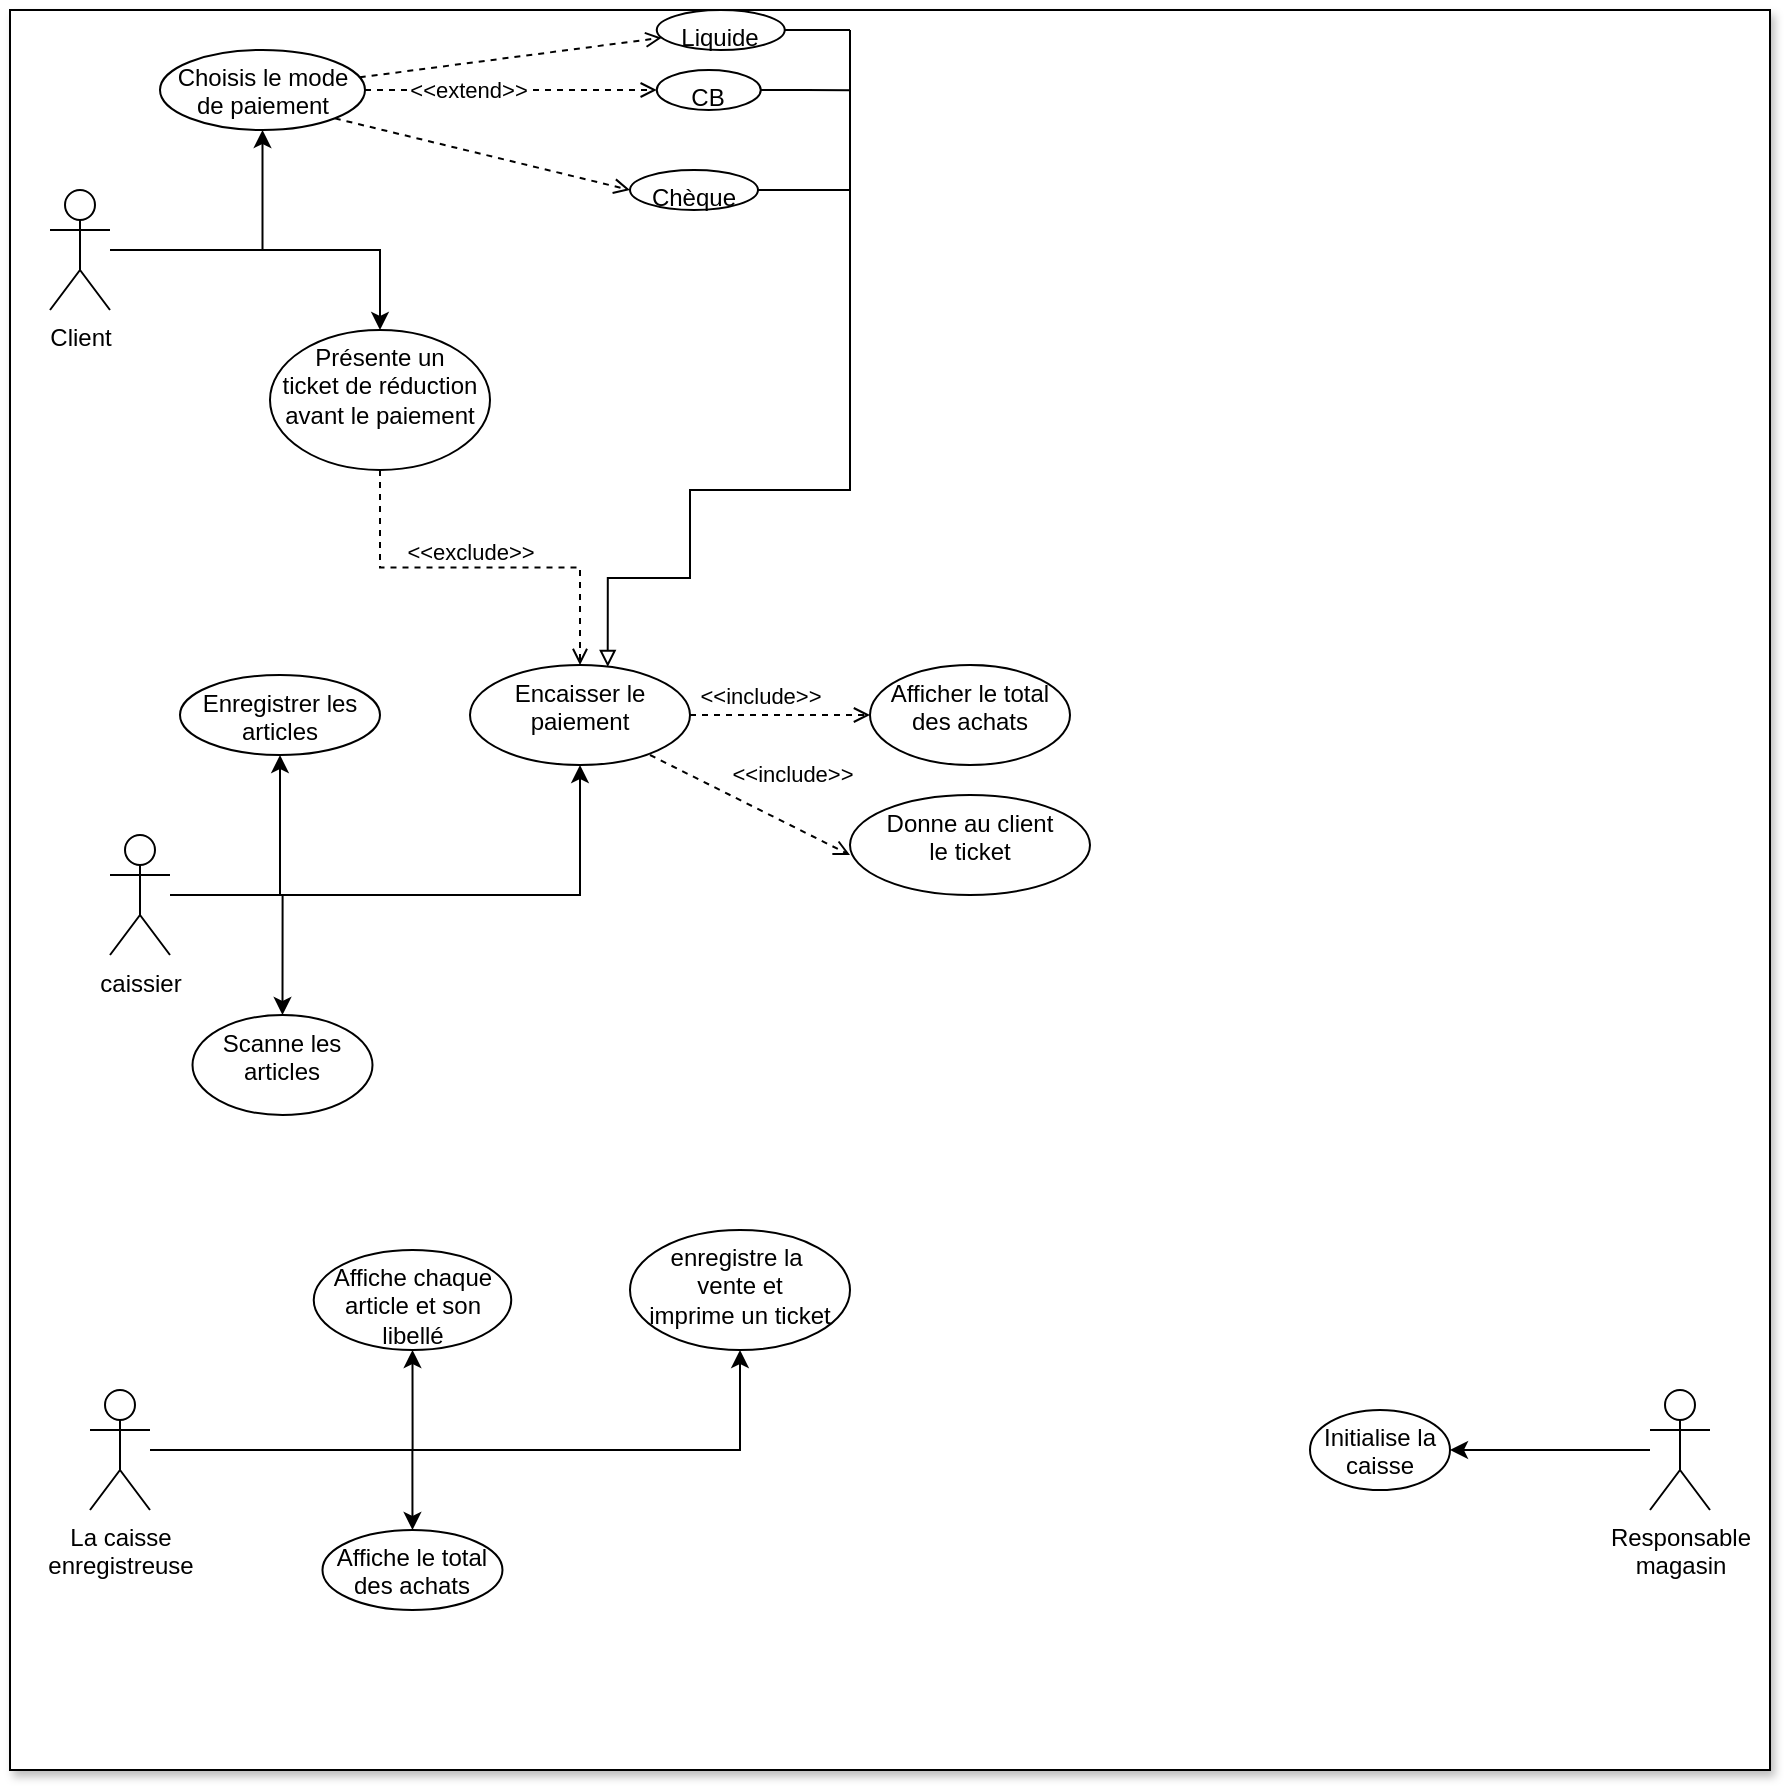 <mxfile version="26.2.2">
  <diagram id="ONeqX1I91gMw-x2O5md7" name="Page-1">
    <mxGraphModel dx="949" dy="912" grid="1" gridSize="10" guides="1" tooltips="1" connect="1" arrows="1" fold="1" page="1" pageScale="1" pageWidth="1920" pageHeight="1200" background="none" math="0" shadow="0">
      <root>
        <mxCell id="0" />
        <mxCell id="1" parent="0" />
        <mxCell id="XJEEyhEzv3lVfwPYbBJf-1" value="" style="whiteSpace=wrap;html=1;aspect=fixed;rounded=0;shadow=1;glass=0;movable=0;resizable=0;rotatable=0;deletable=0;editable=0;locked=1;connectable=0;" vertex="1" parent="1">
          <mxGeometry x="460" y="150" width="880" height="880" as="geometry" />
        </mxCell>
        <mxCell id="XJEEyhEzv3lVfwPYbBJf-21" value="" style="edgeStyle=orthogonalEdgeStyle;rounded=0;orthogonalLoop=1;jettySize=auto;html=1;" edge="1" parent="1" source="XJEEyhEzv3lVfwPYbBJf-2" target="XJEEyhEzv3lVfwPYbBJf-20">
          <mxGeometry relative="1" as="geometry" />
        </mxCell>
        <mxCell id="XJEEyhEzv3lVfwPYbBJf-23" value="" style="edgeStyle=orthogonalEdgeStyle;rounded=0;orthogonalLoop=1;jettySize=auto;html=1;" edge="1" parent="1" source="XJEEyhEzv3lVfwPYbBJf-2" target="XJEEyhEzv3lVfwPYbBJf-22">
          <mxGeometry relative="1" as="geometry" />
        </mxCell>
        <mxCell id="XJEEyhEzv3lVfwPYbBJf-2" value="Client&lt;div&gt;&lt;br&gt;&lt;/div&gt;" style="shape=umlActor;verticalLabelPosition=bottom;verticalAlign=top;html=1;outlineConnect=0;" vertex="1" parent="1">
          <mxGeometry x="480" y="240" width="30" height="60" as="geometry" />
        </mxCell>
        <mxCell id="XJEEyhEzv3lVfwPYbBJf-6" value="" style="edgeStyle=orthogonalEdgeStyle;rounded=0;orthogonalLoop=1;jettySize=auto;html=1;" edge="1" parent="1" source="XJEEyhEzv3lVfwPYbBJf-3" target="XJEEyhEzv3lVfwPYbBJf-5">
          <mxGeometry relative="1" as="geometry" />
        </mxCell>
        <mxCell id="XJEEyhEzv3lVfwPYbBJf-13" value="" style="edgeStyle=orthogonalEdgeStyle;rounded=0;orthogonalLoop=1;jettySize=auto;html=1;" edge="1" parent="1" source="XJEEyhEzv3lVfwPYbBJf-3" target="XJEEyhEzv3lVfwPYbBJf-12">
          <mxGeometry relative="1" as="geometry" />
        </mxCell>
        <mxCell id="XJEEyhEzv3lVfwPYbBJf-36" value="" style="edgeStyle=orthogonalEdgeStyle;rounded=0;orthogonalLoop=1;jettySize=auto;html=1;" edge="1" parent="1" source="XJEEyhEzv3lVfwPYbBJf-3" target="XJEEyhEzv3lVfwPYbBJf-35">
          <mxGeometry relative="1" as="geometry" />
        </mxCell>
        <mxCell id="XJEEyhEzv3lVfwPYbBJf-3" value="caissier" style="shape=umlActor;verticalLabelPosition=bottom;verticalAlign=top;html=1;outlineConnect=0;" vertex="1" parent="1">
          <mxGeometry x="510" y="562.5" width="30" height="60" as="geometry" />
        </mxCell>
        <mxCell id="XJEEyhEzv3lVfwPYbBJf-27" value="" style="edgeStyle=orthogonalEdgeStyle;rounded=0;orthogonalLoop=1;jettySize=auto;html=1;" edge="1" parent="1" source="XJEEyhEzv3lVfwPYbBJf-4" target="XJEEyhEzv3lVfwPYbBJf-26">
          <mxGeometry relative="1" as="geometry" />
        </mxCell>
        <mxCell id="XJEEyhEzv3lVfwPYbBJf-29" value="" style="edgeStyle=orthogonalEdgeStyle;rounded=0;orthogonalLoop=1;jettySize=auto;html=1;" edge="1" parent="1" source="XJEEyhEzv3lVfwPYbBJf-4" target="XJEEyhEzv3lVfwPYbBJf-28">
          <mxGeometry relative="1" as="geometry" />
        </mxCell>
        <mxCell id="XJEEyhEzv3lVfwPYbBJf-31" value="" style="edgeStyle=orthogonalEdgeStyle;rounded=0;orthogonalLoop=1;jettySize=auto;html=1;" edge="1" parent="1" source="XJEEyhEzv3lVfwPYbBJf-4" target="XJEEyhEzv3lVfwPYbBJf-30">
          <mxGeometry relative="1" as="geometry" />
        </mxCell>
        <mxCell id="XJEEyhEzv3lVfwPYbBJf-4" value="La caisse&lt;div&gt;enregistreuse&lt;/div&gt;" style="shape=umlActor;verticalLabelPosition=bottom;verticalAlign=top;html=1;outlineConnect=0;" vertex="1" parent="1">
          <mxGeometry x="500" y="840" width="30" height="60" as="geometry" />
        </mxCell>
        <mxCell id="XJEEyhEzv3lVfwPYbBJf-5" value="Enregistrer les articles" style="ellipse;whiteSpace=wrap;html=1;verticalAlign=top;" vertex="1" parent="1">
          <mxGeometry x="545" y="482.5" width="100" height="40" as="geometry" />
        </mxCell>
        <mxCell id="XJEEyhEzv3lVfwPYbBJf-10" value="Afficher le total des achats" style="ellipse;whiteSpace=wrap;html=1;verticalAlign=top;" vertex="1" parent="1">
          <mxGeometry x="890" y="477.5" width="100" height="50" as="geometry" />
        </mxCell>
        <mxCell id="XJEEyhEzv3lVfwPYbBJf-37" value="" style="edgeStyle=orthogonalEdgeStyle;rounded=0;orthogonalLoop=1;jettySize=auto;html=1;dashed=1;endArrow=open;endFill=0;" edge="1" parent="1" source="XJEEyhEzv3lVfwPYbBJf-12" target="XJEEyhEzv3lVfwPYbBJf-10">
          <mxGeometry relative="1" as="geometry" />
        </mxCell>
        <mxCell id="XJEEyhEzv3lVfwPYbBJf-38" value="&amp;lt;&amp;lt;include&amp;gt;&amp;gt;" style="edgeLabel;html=1;align=center;verticalAlign=middle;resizable=0;points=[];" vertex="1" connectable="0" parent="XJEEyhEzv3lVfwPYbBJf-37">
          <mxGeometry x="-0.235" relative="1" as="geometry">
            <mxPoint y="-10" as="offset" />
          </mxGeometry>
        </mxCell>
        <mxCell id="XJEEyhEzv3lVfwPYbBJf-12" value="Encaisser le paiement" style="ellipse;whiteSpace=wrap;html=1;verticalAlign=top;" vertex="1" parent="1">
          <mxGeometry x="690" y="477.5" width="110" height="50" as="geometry" />
        </mxCell>
        <mxCell id="XJEEyhEzv3lVfwPYbBJf-14" value="&lt;span style=&quot;background-color: transparent; color: light-dark(rgb(0, 0, 0), rgb(255, 255, 255));&quot;&gt;Donne au client&lt;/span&gt;&lt;div&gt;&lt;span style=&quot;background-color: transparent; color: light-dark(rgb(0, 0, 0), rgb(255, 255, 255));&quot;&gt;le ticket&lt;/span&gt;&lt;/div&gt;" style="ellipse;whiteSpace=wrap;html=1;verticalAlign=top;" vertex="1" parent="1">
          <mxGeometry x="880" y="542.5" width="120" height="50" as="geometry" />
        </mxCell>
        <mxCell id="XJEEyhEzv3lVfwPYbBJf-47" value="" style="rounded=0;orthogonalLoop=1;jettySize=auto;html=1;dashed=1;endArrow=open;endFill=0;" edge="1" parent="1" source="XJEEyhEzv3lVfwPYbBJf-20" target="XJEEyhEzv3lVfwPYbBJf-46">
          <mxGeometry relative="1" as="geometry" />
        </mxCell>
        <mxCell id="XJEEyhEzv3lVfwPYbBJf-51" value="" style="rounded=0;orthogonalLoop=1;jettySize=auto;html=1;dashed=1;endArrow=open;endFill=0;" edge="1" parent="1" source="XJEEyhEzv3lVfwPYbBJf-20" target="XJEEyhEzv3lVfwPYbBJf-50">
          <mxGeometry relative="1" as="geometry" />
        </mxCell>
        <mxCell id="XJEEyhEzv3lVfwPYbBJf-56" value="&amp;lt;&amp;lt;extend&amp;gt;&amp;gt;" style="edgeLabel;html=1;align=center;verticalAlign=middle;resizable=0;points=[];" vertex="1" connectable="0" parent="XJEEyhEzv3lVfwPYbBJf-51">
          <mxGeometry x="-0.302" relative="1" as="geometry">
            <mxPoint as="offset" />
          </mxGeometry>
        </mxCell>
        <mxCell id="XJEEyhEzv3lVfwPYbBJf-55" style="rounded=0;orthogonalLoop=1;jettySize=auto;html=1;exitX=1;exitY=1;exitDx=0;exitDy=0;entryX=0;entryY=0.5;entryDx=0;entryDy=0;dashed=1;endArrow=open;endFill=0;" edge="1" parent="1" source="XJEEyhEzv3lVfwPYbBJf-20" target="XJEEyhEzv3lVfwPYbBJf-52">
          <mxGeometry relative="1" as="geometry" />
        </mxCell>
        <mxCell id="XJEEyhEzv3lVfwPYbBJf-20" value="Choisis le mode de paiement" style="ellipse;whiteSpace=wrap;html=1;verticalAlign=top;" vertex="1" parent="1">
          <mxGeometry x="535" y="170" width="102.5" height="40" as="geometry" />
        </mxCell>
        <mxCell id="XJEEyhEzv3lVfwPYbBJf-42" style="edgeStyle=orthogonalEdgeStyle;rounded=0;orthogonalLoop=1;jettySize=auto;html=1;exitX=0.5;exitY=1;exitDx=0;exitDy=0;entryX=0.5;entryY=0;entryDx=0;entryDy=0;dashed=1;endArrow=open;endFill=0;" edge="1" parent="1" source="XJEEyhEzv3lVfwPYbBJf-22" target="XJEEyhEzv3lVfwPYbBJf-12">
          <mxGeometry relative="1" as="geometry" />
        </mxCell>
        <mxCell id="XJEEyhEzv3lVfwPYbBJf-43" value="&amp;lt;&amp;lt;exclude&amp;gt;&amp;gt;" style="edgeLabel;html=1;align=center;verticalAlign=middle;resizable=0;points=[];" vertex="1" connectable="0" parent="XJEEyhEzv3lVfwPYbBJf-42">
          <mxGeometry x="-0.364" y="1" relative="1" as="geometry">
            <mxPoint x="30" y="-7" as="offset" />
          </mxGeometry>
        </mxCell>
        <mxCell id="XJEEyhEzv3lVfwPYbBJf-22" value="Présente un&lt;div&gt;ticket de réduction avant le paiement&lt;/div&gt;" style="ellipse;whiteSpace=wrap;html=1;verticalAlign=top;" vertex="1" parent="1">
          <mxGeometry x="590" y="310" width="110" height="70" as="geometry" />
        </mxCell>
        <mxCell id="XJEEyhEzv3lVfwPYbBJf-26" value="Affiche chaque article et son libellé" style="ellipse;whiteSpace=wrap;html=1;verticalAlign=top;" vertex="1" parent="1">
          <mxGeometry x="611.87" y="770" width="98.75" height="50" as="geometry" />
        </mxCell>
        <mxCell id="XJEEyhEzv3lVfwPYbBJf-28" value="Affiche le total&lt;div&gt;des achats&lt;/div&gt;" style="ellipse;whiteSpace=wrap;html=1;verticalAlign=top;" vertex="1" parent="1">
          <mxGeometry x="616.24" y="910" width="90" height="40" as="geometry" />
        </mxCell>
        <mxCell id="XJEEyhEzv3lVfwPYbBJf-30" value="enregistre la&amp;nbsp;&lt;div&gt;vente et&lt;div&gt;imprime un ticket&lt;/div&gt;&lt;/div&gt;" style="ellipse;whiteSpace=wrap;html=1;verticalAlign=top;" vertex="1" parent="1">
          <mxGeometry x="770" y="760" width="110" height="60" as="geometry" />
        </mxCell>
        <mxCell id="XJEEyhEzv3lVfwPYbBJf-34" value="" style="edgeStyle=orthogonalEdgeStyle;rounded=0;orthogonalLoop=1;jettySize=auto;html=1;" edge="1" parent="1" source="XJEEyhEzv3lVfwPYbBJf-32" target="XJEEyhEzv3lVfwPYbBJf-33">
          <mxGeometry relative="1" as="geometry" />
        </mxCell>
        <mxCell id="XJEEyhEzv3lVfwPYbBJf-32" value="Responsable&lt;div&gt;magasin&lt;/div&gt;" style="shape=umlActor;verticalLabelPosition=bottom;verticalAlign=top;html=1;outlineConnect=0;" vertex="1" parent="1">
          <mxGeometry x="1280" y="840" width="30" height="60" as="geometry" />
        </mxCell>
        <mxCell id="XJEEyhEzv3lVfwPYbBJf-33" value="Initialise la caisse" style="ellipse;whiteSpace=wrap;html=1;verticalAlign=top;" vertex="1" parent="1">
          <mxGeometry x="1110" y="850" width="70" height="40" as="geometry" />
        </mxCell>
        <mxCell id="XJEEyhEzv3lVfwPYbBJf-35" value="Scanne les articles" style="ellipse;whiteSpace=wrap;html=1;verticalAlign=top;" vertex="1" parent="1">
          <mxGeometry x="551.25" y="652.5" width="90" height="50" as="geometry" />
        </mxCell>
        <mxCell id="XJEEyhEzv3lVfwPYbBJf-40" value="" style="rounded=0;orthogonalLoop=1;jettySize=auto;html=1;dashed=1;endArrow=open;endFill=0;" edge="1" parent="1">
          <mxGeometry relative="1" as="geometry">
            <mxPoint x="780" y="522.5" as="sourcePoint" />
            <mxPoint x="880" y="572.5" as="targetPoint" />
          </mxGeometry>
        </mxCell>
        <mxCell id="XJEEyhEzv3lVfwPYbBJf-41" value="&amp;lt;&amp;lt;include&amp;gt;&amp;gt;" style="edgeLabel;html=1;align=center;verticalAlign=middle;resizable=0;points=[];" vertex="1" connectable="0" parent="XJEEyhEzv3lVfwPYbBJf-40">
          <mxGeometry x="-0.235" relative="1" as="geometry">
            <mxPoint x="32" y="-10" as="offset" />
          </mxGeometry>
        </mxCell>
        <mxCell id="XJEEyhEzv3lVfwPYbBJf-63" style="edgeStyle=orthogonalEdgeStyle;rounded=0;orthogonalLoop=1;jettySize=auto;html=1;exitX=1;exitY=0.5;exitDx=0;exitDy=0;endArrow=none;startFill=0;" edge="1" parent="1" source="XJEEyhEzv3lVfwPYbBJf-46">
          <mxGeometry relative="1" as="geometry">
            <mxPoint x="880" y="159.909" as="targetPoint" />
          </mxGeometry>
        </mxCell>
        <mxCell id="XJEEyhEzv3lVfwPYbBJf-46" value="Liquide" style="ellipse;whiteSpace=wrap;html=1;verticalAlign=top;" vertex="1" parent="1">
          <mxGeometry x="783.38" y="150" width="64" height="20" as="geometry" />
        </mxCell>
        <mxCell id="XJEEyhEzv3lVfwPYbBJf-62" style="edgeStyle=orthogonalEdgeStyle;rounded=0;orthogonalLoop=1;jettySize=auto;html=1;exitX=1;exitY=0.5;exitDx=0;exitDy=0;endArrow=none;startFill=0;" edge="1" parent="1" source="XJEEyhEzv3lVfwPYbBJf-50">
          <mxGeometry relative="1" as="geometry">
            <mxPoint x="880" y="190.091" as="targetPoint" />
          </mxGeometry>
        </mxCell>
        <mxCell id="XJEEyhEzv3lVfwPYbBJf-50" value="CB" style="ellipse;whiteSpace=wrap;html=1;verticalAlign=top;" vertex="1" parent="1">
          <mxGeometry x="783.38" y="180" width="52" height="20" as="geometry" />
        </mxCell>
        <mxCell id="XJEEyhEzv3lVfwPYbBJf-61" style="edgeStyle=orthogonalEdgeStyle;rounded=0;orthogonalLoop=1;jettySize=auto;html=1;exitX=1;exitY=0.5;exitDx=0;exitDy=0;endArrow=none;startFill=0;" edge="1" parent="1" source="XJEEyhEzv3lVfwPYbBJf-52">
          <mxGeometry relative="1" as="geometry">
            <mxPoint x="880" y="239.957" as="targetPoint" />
          </mxGeometry>
        </mxCell>
        <mxCell id="XJEEyhEzv3lVfwPYbBJf-52" value="Chèque" style="ellipse;whiteSpace=wrap;html=1;verticalAlign=top;" vertex="1" parent="1">
          <mxGeometry x="770" y="230" width="64" height="20" as="geometry" />
        </mxCell>
        <mxCell id="XJEEyhEzv3lVfwPYbBJf-60" value="" style="endArrow=block;html=1;rounded=0;edgeStyle=orthogonalEdgeStyle;entryX=0.626;entryY=0.019;entryDx=0;entryDy=0;entryPerimeter=0;endFill=0;" edge="1" parent="1" target="XJEEyhEzv3lVfwPYbBJf-12">
          <mxGeometry width="50" height="50" relative="1" as="geometry">
            <mxPoint x="880" y="160" as="sourcePoint" />
            <mxPoint x="800" y="340" as="targetPoint" />
            <Array as="points">
              <mxPoint x="880" y="390" />
              <mxPoint x="800" y="390" />
              <mxPoint x="800" y="434" />
              <mxPoint x="759" y="434" />
            </Array>
          </mxGeometry>
        </mxCell>
      </root>
    </mxGraphModel>
  </diagram>
</mxfile>
